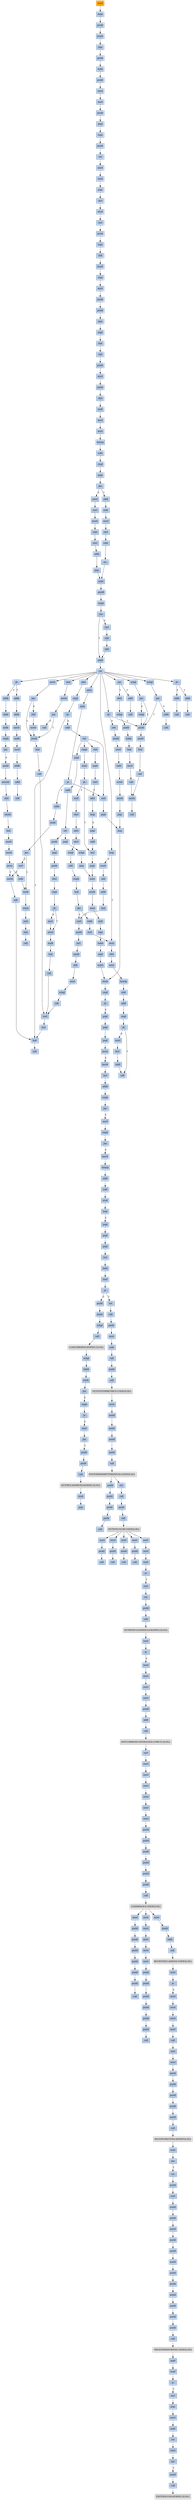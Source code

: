 strict digraph G {
	graph [bgcolor=transparent,
		name=G
	];
	node [color=lightsteelblue,
		fillcolor=lightsteelblue,
		shape=rectangle,
		style=filled
	];
	a0x00401018movl_0x4011b0UINT32_esi	[color=lightgrey,
		fillcolor=orange,
		label=movl];
	a0x0040101dlodsl_ds_esi__eax	[label=lodsl];
	a0x00401018movl_0x4011b0UINT32_esi -> a0x0040101dlodsl_ds_esi__eax	[color="#000000"];
	a0x0040101epushl_eax	[label=pushl];
	a0x0040101dlodsl_ds_esi__eax -> a0x0040101epushl_eax	[color="#000000"];
	a0x0040101fpushl_0x34esi_	[label=pushl];
	a0x0040101epushl_eax -> a0x0040101fpushl_0x34esi_	[color="#000000"];
	a0x00401022jmp_0x004010a0	[label=jmp];
	a0x0040101fpushl_0x34esi_ -> a0x00401022jmp_0x004010a0	[color="#000000"];
	a0x004010a0pushl_0x38esi_	[label=pushl];
	a0x00401022jmp_0x004010a0 -> a0x004010a0pushl_0x38esi_	[color="#000000"];
	a0x004010a3lodsl_ds_esi__eax	[label=lodsl];
	a0x004010a0pushl_0x38esi_ -> a0x004010a3lodsl_ds_esi__eax	[color="#000000"];
	a0x004010a4pushl_eax	[label=pushl];
	a0x004010a3lodsl_ds_esi__eax -> a0x004010a4pushl_eax	[color="#000000"];
	a0x004010a5movl_esi__edi	[label=movl];
	a0x004010a4pushl_eax -> a0x004010a5movl_esi__edi	[color="#000000"];
	a0x004010a7movl_0x4250f0UINT32_esi	[label=movl];
	a0x004010a5movl_esi__edi -> a0x004010a7movl_0x4250f0UINT32_esi	[color="#000000"];
	a0x004010acpushl_0x27UINT8	[label=pushl];
	a0x004010a7movl_0x4250f0UINT32_esi -> a0x004010acpushl_0x27UINT8	[color="#000000"];
	a0x004010aepopl_ecx	[label=popl];
	a0x004010acpushl_0x27UINT8 -> a0x004010aepopl_ecx	[color="#000000"];
	a0x004010afrepz_movsl_ds_esi__es_edi_	[label=repz];
	a0x004010aepopl_ecx -> a0x004010afrepz_movsl_ds_esi__es_edi_	[color="#000000"];
	a0x004010b1pushl_0x4esi_	[label=pushl];
	a0x004010afrepz_movsl_ds_esi__es_edi_ -> a0x004010b1pushl_0x4esi_	[color="#000000"];
	a0x004010b4orl_0xffffffffUINT8_eax	[label=orl];
	a0x004010b1pushl_0x4esi_ -> a0x004010b4orl_0xffffffffUINT8_eax	[color="#000000"];
	a0x004010b7movl_edi_ebx	[label=movl];
	a0x004010b4orl_0xffffffffUINT8_eax -> a0x004010b7movl_edi_ebx	[color="#000000"];
	a0x004010b9stosl_eax_es_edi_	[label=stosl];
	a0x004010b7movl_edi_ebx -> a0x004010b9stosl_eax_es_edi_	[color="#000000"];
	a0x004010bajmp_0x004010d8	[label=jmp];
	a0x004010b9stosl_eax_es_edi_ -> a0x004010bajmp_0x004010d8	[color="#000000"];
	a0x004010d8incl_eax	[label=incl];
	a0x004010bajmp_0x004010d8 -> a0x004010d8incl_eax	[color="#000000"];
	a0x004010d9stosl_eax_es_edi_	[label=stosl];
	a0x004010d8incl_eax -> a0x004010d9stosl_eax_es_edi_	[color="#000000"];
	a0x004010daincl_eax	[label=incl];
	a0x004010d9stosl_eax_es_edi_ -> a0x004010daincl_eax	[color="#000000"];
	a0x004010dbmovb_0x4UINT8_cl	[label=movb];
	a0x004010daincl_eax -> a0x004010dbmovb_0x4UINT8_cl	[color="#000000"];
	a0x004010ddrepz_stosl_eax_es_edi_	[label=repz];
	a0x004010dbmovb_0x4UINT8_cl -> a0x004010ddrepz_stosl_eax_es_edi_	[color="#000000"];
	a0x004010dfshll_0xaUINT8_eax	[label=shll];
	a0x004010ddrepz_stosl_eax_es_edi_ -> a0x004010dfshll_0xaUINT8_eax	[color="#000000"];
	a0x004010e2movb_0x1cUINT8_ch	[label=movb];
	a0x004010dfshll_0xaUINT8_eax -> a0x004010e2movb_0x1cUINT8_ch	[color="#000000"];
	a0x004010e4repz_stosl_eax_es_edi_	[label=repz];
	a0x004010e2movb_0x1cUINT8_ch -> a0x004010e4repz_stosl_eax_es_edi_	[color="#000000"];
	a0x004010e6movl_0xcesi__edi	[label=movl];
	a0x004010e4repz_stosl_eax_es_edi_ -> a0x004010e6movl_0xcesi__edi	[color="#000000"];
	a0x004010e9pushl_edi	[label=pushl];
	a0x004010e6movl_0xcesi__edi -> a0x004010e9pushl_edi	[color="#000000"];
	a0x004010eapushl_ecx	[label=pushl];
	a0x004010e9pushl_edi -> a0x004010eapushl_ecx	[color="#000000"];
	a0x004010ebjmp_0x0041d5a7	[label=jmp];
	a0x004010eapushl_ecx -> a0x004010ebjmp_0x0041d5a7	[color="#000000"];
	a0x0041d5a7popl_eax	[label=popl];
	a0x004010ebjmp_0x0041d5a7 -> a0x0041d5a7popl_eax	[color="#000000"];
	a0x0041d5a8leal_0x58ebxeax4__edx	[label=leal];
	a0x0041d5a7popl_eax -> a0x0041d5a8leal_0x58ebxeax4__edx	[color="#000000"];
	a0x0041d5accall_esi_	[label=call];
	a0x0041d5a8leal_0x58ebxeax4__edx -> a0x0041d5accall_esi_	[color="#000000"];
	a0x0041d55fpushl_eax	[label=pushl];
	a0x0041d5accall_esi_ -> a0x0041d55fpushl_eax	[color="#000000"];
	a0x0041d560movl_ebx__eax	[label=movl];
	a0x0041d55fpushl_eax -> a0x0041d560movl_ebx__eax	[color="#000000"];
	a0x0041d562pushl_edx	[label=pushl];
	a0x0041d560movl_ebx__eax -> a0x0041d562pushl_edx	[color="#000000"];
	a0x0041d563shrl_0xbUINT8_eax	[label=shrl];
	a0x0041d562pushl_edx -> a0x0041d563shrl_0xbUINT8_eax	[color="#000000"];
	a0x0041d566mull_edx__eax	[label=mull];
	a0x0041d563shrl_0xbUINT8_eax -> a0x0041d566mull_edx__eax	[color="#000000"];
	a0x0041d568movl__4ebx__edx	[label=movl];
	a0x0041d566mull_edx__eax -> a0x0041d568movl__4ebx__edx	[color="#000000"];
	a0x0041d56bmovl_edx__edx	[label=movl];
	a0x0041d568movl__4ebx__edx -> a0x0041d56bmovl_edx__edx	[color="#000000"];
	a0x0041d56dbswap_edx	[label=bswap];
	a0x0041d56bmovl_edx__edx -> a0x0041d56dbswap_edx	[color="#000000"];
	a0x0041d56fsubl_0x4ebx__edx	[label=subl];
	a0x0041d56dbswap_edx -> a0x0041d56fsubl_0x4ebx__edx	[color="#000000"];
	a0x0041d572cmpl_edx_eax	[label=cmpl];
	a0x0041d56fsubl_0x4ebx__edx -> a0x0041d572cmpl_edx_eax	[color="#000000"];
	a0x0041d574popl_edx	[label=popl];
	a0x0041d572cmpl_edx_eax -> a0x0041d574popl_edx	[color="#000000"];
	a0x0041d575jbe_0x0041d586	[label=jbe];
	a0x0041d574popl_edx -> a0x0041d575jbe_0x0041d586	[color="#000000"];
	a0x0041d577movl_eax_ebx_	[label=movl];
	a0x0041d575jbe_0x0041d586 -> a0x0041d577movl_eax_ebx_	[color="#000000",
		label=F];
	a0x0041d586addl_eax_0x4ebx_	[label=addl];
	a0x0041d575jbe_0x0041d586 -> a0x0041d586addl_eax_0x4ebx_	[color="#000000",
		label=T];
	a0x0041d579xorl_eax_eax	[label=xorl];
	a0x0041d577movl_eax_ebx_ -> a0x0041d579xorl_eax_eax	[color="#000000"];
	a0x0041d57bmovb_0x8UINT8_ah	[label=movb];
	a0x0041d579xorl_eax_eax -> a0x0041d57bmovb_0x8UINT8_ah	[color="#000000"];
	a0x0041d57dsubl_edx__eax	[label=subl];
	a0x0041d57bmovb_0x8UINT8_ah -> a0x0041d57dsubl_edx__eax	[color="#000000"];
	a0x0041d57fshrl_0x5UINT8_eax	[label=shrl];
	a0x0041d57dsubl_edx__eax -> a0x0041d57fshrl_0x5UINT8_eax	[color="#000000"];
	a0x0041d582addl_eax_edx_	[label=addl];
	a0x0041d57fshrl_0x5UINT8_eax -> a0x0041d582addl_eax_edx_	[color="#000000"];
	a0x0041d584jmp_0x0041d593	[label=jmp];
	a0x0041d582addl_eax_edx_ -> a0x0041d584jmp_0x0041d593	[color="#000000"];
	a0x0041d593popl_eax	[label=popl];
	a0x0041d584jmp_0x0041d593 -> a0x0041d593popl_eax	[color="#000000"];
	a0x0041d594pushfl_	[label=pushfl];
	a0x0041d593popl_eax -> a0x0041d594pushfl_	[color="#000000"];
	a0x0041d595cmpb_0x0UINT8_0x3ebx_	[label=cmpb];
	a0x0041d594pushfl_ -> a0x0041d595cmpb_0x0UINT8_0x3ebx_	[color="#000000"];
	a0x0041d599jne_0x0041d5a5	[label=jne];
	a0x0041d595cmpb_0x0UINT8_0x3ebx_ -> a0x0041d599jne_0x0041d5a5	[color="#000000"];
	a0x0041d5a5popfl_	[label=popfl];
	a0x0041d599jne_0x0041d5a5 -> a0x0041d5a5popfl_	[color="#000000",
		label=T];
	a0x0041d59bincl__4ebx_	[label=incl];
	a0x0041d599jne_0x0041d5a5 -> a0x0041d59bincl__4ebx_	[color="#000000",
		label=F];
	a0x0041d5a6ret	[label=ret];
	a0x0041d5a5popfl_ -> a0x0041d5a6ret	[color="#000000"];
	a0x0041d5aejb_0x0041d5ff	[label=jb];
	a0x0041d5a6ret -> a0x0041d5aejb_0x0041d5ff	[color="#000000"];
	a0x0041d535adcl_eax_eax	[label=adcl];
	a0x0041d5a6ret -> a0x0041d535adcl_eax_eax	[color="#000000"];
	a0x0041d610jae_0x0041d654	[label=jae];
	a0x0041d5a6ret -> a0x0041d610jae_0x0041d654	[color="#000000"];
	a0x0041d616jb_0x0041d62c	[label=jb];
	a0x0041d5a6ret -> a0x0041d616jb_0x0041d62c	[color="#000000"];
	a0x0041d61cjb_0x0041d642	[label=jb];
	a0x0041d5a6ret -> a0x0041d61cjb_0x0041d642	[color="#000000"];
	a0x0041d5e3adcb_al_al	[label=adcb];
	a0x0041d5a6ret -> a0x0041d5e3adcb_al_al	[color="#000000"];
	a0x0041d542leal_0x4edx__edx	[label=leal];
	a0x0041d5a6ret -> a0x0041d542leal_0x4edx__edx	[color="#000000"];
	a0x0041d631xchgl_ebp_0xcebx_	[label=xchgl];
	a0x0041d5a6ret -> a0x0041d631xchgl_ebp_0xcebx_	[color="#000000"];
	a0x0041d6beloop_0x41d6a3	[label=loop];
	a0x0041d5a6ret -> a0x0041d6beloop_0x41d6a3	[color="#000000"];
	a0x0041d63axchgl_ebp_0x10ebx_	[label=xchgl];
	a0x0041d5a6ret -> a0x0041d63axchgl_ebp_0x10ebx_	[color="#000000"];
	a0x0041d54bmovb_0x9UINT8_al	[label=movb];
	a0x0041d5a6ret -> a0x0041d54bmovb_0x9UINT8_al	[color="#000000"];
	a0x0041d5b0addb_0xfffffffdUINT8_al	[label=addb];
	a0x0041d5aejb_0x0041d5ff -> a0x0041d5b0addb_0xfffffffdUINT8_al	[color="#000000",
		label=F];
	a0x0041d5ffaddb_0xfffffff9UINT8_al	[label=addb];
	a0x0041d5aejb_0x0041d5ff -> a0x0041d5ffaddb_0xfffffff9UINT8_al	[color="#000000",
		label=T];
	a0x0041d5b2sbbb_dl_dl	[label=sbbb];
	a0x0041d5b0addb_0xfffffffdUINT8_al -> a0x0041d5b2sbbb_dl_dl	[color="#000000"];
	a0x0041d5b4andb_dl_al	[label=andb];
	a0x0041d5b2sbbb_dl_dl -> a0x0041d5b4andb_dl_al	[color="#000000"];
	a0x0041d5b6cmpb_0x7UINT8_al	[label=cmpb];
	a0x0041d5b4andb_dl_al -> a0x0041d5b6cmpb_0x7UINT8_al	[color="#000000"];
	a0x0041d5b8jae_0x0041d5b0	[label=jae];
	a0x0041d5b6cmpb_0x7UINT8_al -> a0x0041d5b8jae_0x0041d5b0	[color="#000000"];
	a0x0041d5bapushl_eax	[label=pushl];
	a0x0041d5b8jae_0x0041d5b0 -> a0x0041d5bapushl_eax	[color="#000000",
		label=F];
	a0x0041d5bbmovzbl__1edi__ebp	[label=movzbl];
	a0x0041d5bapushl_eax -> a0x0041d5bbmovzbl__1edi__ebp	[color="#000000"];
	a0x0041d5bfshrl_0x5UINT8_ebp	[label=shrl];
	a0x0041d5bbmovzbl__1edi__ebp -> a0x0041d5bfshrl_0x5UINT8_ebp	[color="#000000"];
	a0x0041d5c2imulw_0x300UINT16_bp_bp	[label=imulw];
	a0x0041d5bfshrl_0x5UINT8_ebp -> a0x0041d5c2imulw_0x300UINT16_bp_bp	[color="#000000"];
	a0x0041d5c7leal_0x1008ebxebp4__ebp	[label=leal];
	a0x0041d5c2imulw_0x300UINT16_bp_bp -> a0x0041d5c7leal_0x1008ebxebp4__ebp	[color="#000000"];
	a0x0041d5cepushl_edi	[label=pushl];
	a0x0041d5c7leal_0x1008ebxebp4__ebp -> a0x0041d5cepushl_edi	[color="#000000"];
	a0x0041d5cfmovb_0x1UINT8_al	[label=movb];
	a0x0041d5cepushl_edi -> a0x0041d5cfmovb_0x1UINT8_al	[color="#000000"];
	a0x0041d5d1jecxz_0x0041d5f2	[label=jecxz];
	a0x0041d5cfmovb_0x1UINT8_al -> a0x0041d5d1jecxz_0x0041d5f2	[color="#000000"];
	a0x0041d5f2movb_0x1UINT8_ch	[label=movb];
	a0x0041d5d1jecxz_0x0041d5f2 -> a0x0041d5f2movb_0x1UINT8_ch	[color="#000000",
		label=T];
	a0x0041d5d3subl_0x8ebx__edi	[label=subl];
	a0x0041d5d1jecxz_0x0041d5f2 -> a0x0041d5d3subl_0x8ebx__edi	[color="#000000",
		label=F];
	a0x0041d5f4call_0x50esi_	[label=call];
	a0x0041d5f2movb_0x1UINT8_ch -> a0x0041d5f4call_0x50esi_	[color="#000000"];
	a0x0041d52fleal_ebpeax4__edx	[label=leal];
	a0x0041d5f4call_0x50esi_ -> a0x0041d52fleal_ebpeax4__edx	[color="#000000"];
	a0x0041d533call_esi_	[label=call];
	a0x0041d52fleal_ebpeax4__edx -> a0x0041d533call_esi_	[color="#000000"];
	a0x0041d589subl_eax_ebx_	[label=subl];
	a0x0041d586addl_eax_0x4ebx_ -> a0x0041d589subl_eax_ebx_	[color="#000000"];
	a0x0041d58bmovl_edx__eax	[label=movl];
	a0x0041d589subl_eax_ebx_ -> a0x0041d58bmovl_edx__eax	[color="#000000"];
	a0x0041d58dshrl_0x5UINT8_eax	[label=shrl];
	a0x0041d58bmovl_edx__eax -> a0x0041d58dshrl_0x5UINT8_eax	[color="#000000"];
	a0x0041d590subl_eax_edx_	[label=subl];
	a0x0041d58dshrl_0x5UINT8_eax -> a0x0041d590subl_eax_edx_	[color="#000000"];
	a0x0041d592stc_	[label=stc];
	a0x0041d590subl_eax_edx_ -> a0x0041d592stc_	[color="#000000"];
	a0x0041d592stc_ -> a0x0041d593popl_eax	[color="#000000"];
	a0x0041d537cmpl_ecx_eax	[label=cmpl];
	a0x0041d535adcl_eax_eax -> a0x0041d537cmpl_ecx_eax	[color="#000000"];
	a0x0041d539jb_0x0041d52f	[label=jb];
	a0x0041d537cmpl_ecx_eax -> a0x0041d539jb_0x0041d52f	[color="#000000"];
	a0x0041d539jb_0x0041d52f -> a0x0041d52fleal_ebpeax4__edx	[color="#000000",
		label=T];
	a0x0041d53bsubl_ecx_eax	[label=subl];
	a0x0041d539jb_0x0041d52f -> a0x0041d53bsubl_ecx_eax	[color="#000000",
		label=F];
	a0x0041d59eshll_0x8UINT8_0x4ebx_	[label=shll];
	a0x0041d59bincl__4ebx_ -> a0x0041d59eshll_0x8UINT8_0x4ebx_	[color="#000000"];
	a0x0041d5a2shll_0x8UINT8_ebx_	[label=shll];
	a0x0041d59eshll_0x8UINT8_0x4ebx_ -> a0x0041d5a2shll_0x8UINT8_ebx_	[color="#000000"];
	a0x0041d5a2shll_0x8UINT8_ebx_ -> a0x0041d5a5popfl_	[color="#000000"];
	a0x0041d53dret	[label=ret];
	a0x0041d53bsubl_ecx_eax -> a0x0041d53dret	[color="#000000"];
	a0x0041d5f7xorl_ecx_ecx	[label=xorl];
	a0x0041d53dret -> a0x0041d5f7xorl_ecx_ecx	[color="#000000"];
	a0x0041d55bpopl_ebp	[label=popl];
	a0x0041d53dret -> a0x0041d55bpopl_ebp	[color="#000000"];
	a0x0041d681cmpb_0x4UINT8_al	[label=cmpb];
	a0x0041d53dret -> a0x0041d681cmpb_0x4UINT8_al	[color="#000000"];
	a0x0041d6d6cltd_	[label=cltd];
	a0x0041d53dret -> a0x0041d6d6cltd_	[color="#000000"];
	a0x0041d5f9popl_edi	[label=popl];
	a0x0041d5f7xorl_ecx_ecx -> a0x0041d5f9popl_edi	[color="#000000"];
	a0x0041d5fajmp_0x0041d6f1	[label=jmp];
	a0x0041d5f9popl_edi -> a0x0041d5fajmp_0x0041d6f1	[color="#000000"];
	a0x0041d6f1stosb_al_es_edi_	[label=stosb];
	a0x0041d5fajmp_0x0041d6f1 -> a0x0041d6f1stosb_al_es_edi_	[color="#000000"];
	a0x0041d6f2cmpl_0x34esi__edi	[label=cmpl];
	a0x0041d6f1stosb_al_es_edi_ -> a0x0041d6f2cmpl_0x34esi__edi	[color="#000000"];
	a0x0041d6f5jb_0x41d5a7	[label=jb];
	a0x0041d6f2cmpl_0x34esi__edi -> a0x0041d6f5jb_0x41d5a7	[color="#000000"];
	a0x0041d6fbpopl_eax	[label=popl];
	a0x0041d6f5jb_0x41d5a7 -> a0x0041d6fbpopl_eax	[color="#000000",
		label=F];
	a0x0041d601sbbb_al_al	[label=sbbb];
	a0x0041d5ffaddb_0xfffffff9UINT8_al -> a0x0041d601sbbb_al_al	[color="#000000"];
	a0x0041d603movb_0x30UINT8_cl	[label=movb];
	a0x0041d601sbbb_al_al -> a0x0041d603movb_0x30UINT8_cl	[color="#000000"];
	a0x0041d605andb_0x3UINT8_al	[label=andb];
	a0x0041d603movb_0x30UINT8_cl -> a0x0041d605andb_0x3UINT8_al	[color="#000000"];
	a0x0041d607movl_0x8ebx__ebp	[label=movl];
	a0x0041d605andb_0x3UINT8_al -> a0x0041d607movl_0x8ebx__ebp	[color="#000000"];
	a0x0041d60aaddb_0x8UINT8_al	[label=addb];
	a0x0041d607movl_0x8ebx__ebp -> a0x0041d60aaddb_0x8UINT8_al	[color="#000000"];
	a0x0041d60caddl_ecx_edx	[label=addl];
	a0x0041d60aaddb_0x8UINT8_al -> a0x0041d60caddl_ecx_edx	[color="#000000"];
	a0x0041d60ecall_esi_	[label=call];
	a0x0041d60caddl_ecx_edx -> a0x0041d60ecall_esi_	[color="#000000"];
	a0x0041d612addl_ecx_edx	[label=addl];
	a0x0041d610jae_0x0041d654 -> a0x0041d612addl_ecx_edx	[color="#000000",
		label=F];
	a0x0041d654decl_eax	[label=decl];
	a0x0041d610jae_0x0041d654 -> a0x0041d654decl_eax	[color="#000000",
		label=T];
	a0x0041d614call_esi_	[label=call];
	a0x0041d612addl_ecx_edx -> a0x0041d614call_esi_	[color="#000000"];
	a0x0041d618addl_ecx_edx	[label=addl];
	a0x0041d616jb_0x0041d62c -> a0x0041d618addl_ecx_edx	[color="#000000",
		label=F];
	a0x0041d62caddl_0x60UINT8_edx	[label=addl];
	a0x0041d616jb_0x0041d62c -> a0x0041d62caddl_0x60UINT8_edx	[color="#000000",
		label=T];
	a0x0041d61acall_esi_	[label=call];
	a0x0041d618addl_ecx_edx -> a0x0041d61acall_esi_	[color="#000000"];
	a0x0041d61eorb_0x1UINT8_al	[label=orb];
	a0x0041d61cjb_0x0041d642 -> a0x0041d61eorb_0x1UINT8_al	[color="#000000",
		label=F];
	a0x0041d642pushl_eax	[label=pushl];
	a0x0041d61cjb_0x0041d642 -> a0x0041d642pushl_eax	[color="#000000",
		label=T];
	a0x0041d620pushl_eax	[label=pushl];
	a0x0041d61eorb_0x1UINT8_al -> a0x0041d620pushl_eax	[color="#000000"];
	a0x0041d621movl_edi_eax	[label=movl];
	a0x0041d620pushl_eax -> a0x0041d621movl_edi_eax	[color="#000000"];
	a0x0041d623subl_0x8ebx__eax	[label=subl];
	a0x0041d621movl_edi_eax -> a0x0041d623subl_0x8ebx__eax	[color="#000000"];
	a0x0041d626movb_0xffffff80UINT8_cl	[label=movb];
	a0x0041d623subl_0x8ebx__eax -> a0x0041d626movb_0xffffff80UINT8_cl	[color="#000000"];
	a0x0041d628movb_eax__al	[label=movb];
	a0x0041d626movb_0xffffff80UINT8_cl -> a0x0041d628movb_eax__al	[color="#000000"];
	a0x0041d62ajmp_0x0041d5fa	[label=jmp];
	a0x0041d628movb_eax__al -> a0x0041d62ajmp_0x0041d5fa	[color="#000000"];
	a0x0041d62ajmp_0x0041d5fa -> a0x0041d5fajmp_0x0041d6f1	[color="#000000"];
	a0x0041d5d6testb_cl_edi_	[label=testb];
	a0x0041d5d3subl_0x8ebx__edi -> a0x0041d5d6testb_cl_edi_	[color="#000000"];
	a0x0041d5d8setne_ah	[label=setne];
	a0x0041d5d6testb_cl_edi_ -> a0x0041d5d8setne_ah	[color="#000000"];
	a0x0041d5dbincb_ah	[label=incb];
	a0x0041d5d8setne_ah -> a0x0041d5dbincb_ah	[color="#000000"];
	a0x0041d5ddleal_ebpeax4__edx	[label=leal];
	a0x0041d5dbincb_ah -> a0x0041d5ddleal_ebpeax4__edx	[color="#000000"];
	a0x0041d5e1call_esi_	[label=call];
	a0x0041d5ddleal_ebpeax4__edx -> a0x0041d5e1call_esi_	[color="#000000"];
	a0x0041d5e5shrb_cl	[label=shrb];
	a0x0041d5e3adcb_al_al -> a0x0041d5e5shrb_cl	[color="#000000"];
	a0x0041d5e7je_0x0041d5f7	[label=je];
	a0x0041d5e5shrb_cl -> a0x0041d5e7je_0x0041d5f7	[color="#000000"];
	a0x0041d5e7je_0x0041d5f7 -> a0x0041d5f7xorl_ecx_ecx	[color="#000000",
		label=T];
	a0x0041d5e9subb_al_ah	[label=subb];
	a0x0041d5e7je_0x0041d5f7 -> a0x0041d5e9subb_al_ah	[color="#000000",
		label=F];
	a0x0041d5ebandb_0x1UINT8_ah	[label=andb];
	a0x0041d5e9subb_al_ah -> a0x0041d5ebandb_0x1UINT8_ah	[color="#000000"];
	a0x0041d5eejne_0x0041d5d6	[label=jne];
	a0x0041d5ebandb_0x1UINT8_ah -> a0x0041d5eejne_0x0041d5d6	[color="#000000"];
	a0x0041d5eejne_0x0041d5d6 -> a0x0041d5d6testb_cl_edi_	[color="#000000",
		label=T];
	a0x0041d5f0xorl_ecx_ecx	[label=xorl];
	a0x0041d5eejne_0x0041d5d6 -> a0x0041d5f0xorl_ecx_ecx	[color="#000000",
		label=F];
	a0x0041d5f0xorl_ecx_ecx -> a0x0041d5f2movb_0x1UINT8_ch	[color="#000000"];
	a0x0041d655xchgl_ebp_0xcebx_	[label=xchgl];
	a0x0041d654decl_eax -> a0x0041d655xchgl_ebp_0xcebx_	[color="#000000"];
	a0x0041d658pushl_eax	[label=pushl];
	a0x0041d655xchgl_ebp_0xcebx_ -> a0x0041d658pushl_eax	[color="#000000"];
	a0x0041d659xchgl_ebp_0x10ebx_	[label=xchgl];
	a0x0041d658pushl_eax -> a0x0041d659xchgl_ebp_0x10ebx_	[color="#000000"];
	a0x0041d65cleal_0xbc0ebx__edx	[label=leal];
	a0x0041d659xchgl_ebp_0x10ebx_ -> a0x0041d65cleal_0xbc0ebx__edx	[color="#000000"];
	a0x0041d662movl_ebp_0x14ebx_	[label=movl];
	a0x0041d65cleal_0xbc0ebx__edx -> a0x0041d662movl_ebp_0x14ebx_	[color="#000000"];
	a0x0041d665call_0x54esi_	[label=call];
	a0x0041d662movl_ebp_0x14ebx_ -> a0x0041d665call_0x54esi_	[color="#000000"];
	a0x0041d53emovb_0x8UINT8_cl	[label=movb];
	a0x0041d665call_0x54esi_ -> a0x0041d53emovb_0x8UINT8_cl	[color="#000000"];
	a0x0041d540call_esi_	[label=call];
	a0x0041d53emovb_0x8UINT8_cl -> a0x0041d540call_esi_	[color="#000000"];
	a0x0041d545movb_0x1UINT8_al	[label=movb];
	a0x0041d542leal_0x4edx__edx -> a0x0041d545movb_0x1UINT8_al	[color="#000000"];
	a0x0041d547jae_0x0041d554	[label=jae];
	a0x0041d545movb_0x1UINT8_al -> a0x0041d547jae_0x0041d554	[color="#000000"];
	a0x0041d554pushl_eax	[label=pushl];
	a0x0041d547jae_0x0041d554 -> a0x0041d554pushl_eax	[color="#000000",
		label=T];
	a0x0041d549call_esi_	[label=call];
	a0x0041d547jae_0x0041d554 -> a0x0041d549call_esi_	[color="#000000",
		label=F];
	a0x0041d555leal_edxeax4__ebp	[label=leal];
	a0x0041d554pushl_eax -> a0x0041d555leal_edxeax4__ebp	[color="#000000"];
	a0x0041d558call_0x4cesi_	[label=call];
	a0x0041d555leal_edxeax4__ebp -> a0x0041d558call_0x4cesi_	[color="#000000"];
	a0x0041d52cxorl_eax_eax	[label=xorl];
	a0x0041d558call_0x4cesi_ -> a0x0041d52cxorl_eax_eax	[color="#000000"];
	a0x0041d52eincl_eax	[label=incl];
	a0x0041d52cxorl_eax_eax -> a0x0041d52eincl_eax	[color="#000000"];
	a0x0041d52eincl_eax -> a0x0041d52fleal_ebpeax4__edx	[color="#000000"];
	a0x0041d55caddl_ebp_eax	[label=addl];
	a0x0041d55bpopl_ebp -> a0x0041d55caddl_ebp_eax	[color="#000000"];
	a0x0041d55eret	[label=ret];
	a0x0041d55caddl_ebp_eax -> a0x0041d55eret	[color="#000000"];
	a0x0041d668pushl_0x3UINT8	[label=pushl];
	a0x0041d55eret -> a0x0041d668pushl_0x3UINT8	[color="#000000"];
	a0x0041d64dpopl_ebp	[label=popl];
	a0x0041d55eret -> a0x0041d64dpopl_ebp	[color="#000000"];
	a0x0041d66apopl_ecx	[label=popl];
	a0x0041d668pushl_0x3UINT8 -> a0x0041d66apopl_ecx	[color="#000000"];
	a0x0041d66bpushl_eax	[label=pushl];
	a0x0041d66apopl_ecx -> a0x0041d66bpushl_eax	[color="#000000"];
	a0x0041d66cdecl_eax	[label=decl];
	a0x0041d66bpushl_eax -> a0x0041d66cdecl_eax	[color="#000000"];
	a0x0041d66dcmpl_ecx_eax	[label=cmpl];
	a0x0041d66cdecl_eax -> a0x0041d66dcmpl_ecx_eax	[color="#000000"];
	a0x0041d66fjb_0x0041d673	[label=jb];
	a0x0041d66dcmpl_ecx_eax -> a0x0041d66fjb_0x0041d673	[color="#000000"];
	a0x0041d673movb_0x40UINT8_cl	[label=movb];
	a0x0041d66fjb_0x0041d673 -> a0x0041d673movb_0x40UINT8_cl	[color="#000000",
		label=T];
	a0x0041d671movl_ecx_eax	[label=movl];
	a0x0041d66fjb_0x0041d673 -> a0x0041d671movl_ecx_eax	[color="#000000",
		label=F];
	a0x0041d675mulb_cl_al	[label=mulb];
	a0x0041d673movb_0x40UINT8_cl -> a0x0041d675mulb_cl_al	[color="#000000"];
	a0x0041d677leal_0x378ebxeax4__ebp	[label=leal];
	a0x0041d675mulb_cl_al -> a0x0041d677leal_0x378ebxeax4__ebp	[color="#000000"];
	a0x0041d67ecall_0x4cesi_	[label=call];
	a0x0041d677leal_0x378ebxeax4__ebp -> a0x0041d67ecall_0x4cesi_	[color="#000000"];
	a0x0041d67ecall_0x4cesi_ -> a0x0041d52cxorl_eax_eax	[color="#000000"];
	a0x0041d683movl_eax_ebp	[label=movl];
	a0x0041d681cmpb_0x4UINT8_al -> a0x0041d683movl_eax_ebp	[color="#000000"];
	a0x0041d685jb_0x0041d6e1	[label=jb];
	a0x0041d683movl_eax_ebp -> a0x0041d685jb_0x0041d6e1	[color="#000000"];
	a0x0041d687xorl_ebp_ebp	[label=xorl];
	a0x0041d685jb_0x0041d6e1 -> a0x0041d687xorl_ebp_ebp	[color="#000000",
		label=F];
	a0x0041d6e1incl_ebp	[label=incl];
	a0x0041d685jb_0x0041d6e1 -> a0x0041d6e1incl_ebp	[color="#000000",
		label=T];
	a0x0041d689shrl_eax	[label=shrl];
	a0x0041d687xorl_ebp_ebp -> a0x0041d689shrl_eax	[color="#000000"];
	a0x0041d68badcl_0x2UINT8_ebp	[label=adcl];
	a0x0041d689shrl_eax -> a0x0041d68badcl_0x2UINT8_ebp	[color="#000000"];
	a0x0041d68edecl_eax	[label=decl];
	a0x0041d68badcl_0x2UINT8_ebp -> a0x0041d68edecl_eax	[color="#000000"];
	a0x0041d68fxchgl_eax_ecx	[label=xchgl];
	a0x0041d68edecl_eax -> a0x0041d68fxchgl_eax_ecx	[color="#000000"];
	a0x0041d690shll_cl_ebp	[label=shll];
	a0x0041d68fxchgl_eax_ecx -> a0x0041d690shll_cl_ebp	[color="#000000"];
	a0x0041d692cmpb_0x5UINT8_cl	[label=cmpb];
	a0x0041d690shll_cl_ebp -> a0x0041d692cmpb_0x5UINT8_cl	[color="#000000"];
	a0x0041d695leal_0x178ebxebp4__edx	[label=leal];
	a0x0041d692cmpb_0x5UINT8_cl -> a0x0041d695leal_0x178ebxebp4__edx	[color="#000000"];
	a0x0041d69cjbe_0x0041d6c9	[label=jbe];
	a0x0041d695leal_0x178ebxebp4__edx -> a0x0041d69cjbe_0x0041d6c9	[color="#000000"];
	a0x0041d6c9xorl_eax_eax	[label=xorl];
	a0x0041d69cjbe_0x0041d6c9 -> a0x0041d6c9xorl_eax_eax	[color="#000000",
		label=T];
	a0x0041d69esubb_0x4UINT8_cl	[label=subb];
	a0x0041d69cjbe_0x0041d6c9 -> a0x0041d69esubb_0x4UINT8_cl	[color="#000000",
		label=F];
	a0x0041d6cbpushl_ebp	[label=pushl];
	a0x0041d6c9xorl_eax_eax -> a0x0041d6cbpushl_ebp	[color="#000000"];
	a0x0041d6ccincl_eax	[label=incl];
	a0x0041d6cbpushl_ebp -> a0x0041d6ccincl_eax	[color="#000000"];
	a0x0041d6cdpushl_ecx	[label=pushl];
	a0x0041d6ccincl_eax -> a0x0041d6cdpushl_ecx	[color="#000000"];
	a0x0041d6ceshll_cl_eax	[label=shll];
	a0x0041d6cdpushl_ecx -> a0x0041d6ceshll_cl_eax	[color="#000000"];
	a0x0041d6d0movl_edx_ebp	[label=movl];
	a0x0041d6ceshll_cl_eax -> a0x0041d6d0movl_edx_ebp	[color="#000000"];
	a0x0041d6d2xchgl_eax_ecx	[label=xchgl];
	a0x0041d6d0movl_edx_ebp -> a0x0041d6d2xchgl_eax_ecx	[color="#000000"];
	a0x0041d6d3call_0x4cesi_	[label=call];
	a0x0041d6d2xchgl_eax_ecx -> a0x0041d6d3call_0x4cesi_	[color="#000000"];
	a0x0041d6d3call_0x4cesi_ -> a0x0041d52cxorl_eax_eax	[color="#000000"];
	a0x0041d6d7popl_ecx	[label=popl];
	a0x0041d6d6cltd_ -> a0x0041d6d7popl_ecx	[color="#000000"];
	a0x0041d6d8shrl_eax	[label=shrl];
	a0x0041d6d7popl_ecx -> a0x0041d6d8shrl_eax	[color="#000000"];
	a0x0041d6daadcl_edx_edx	[label=adcl];
	a0x0041d6d8shrl_eax -> a0x0041d6daadcl_edx_edx	[color="#000000"];
	a0x0041d6dcloop_0x41d6d8	[label=loop];
	a0x0041d6daadcl_edx_edx -> a0x0041d6dcloop_0x41d6d8	[color="#000000"];
	a0x0041d6depopl_ebp	[label=popl];
	a0x0041d6dcloop_0x41d6d8 -> a0x0041d6depopl_ebp	[color="#000000",
		label=F];
	a0x0041d6dfaddl_edx_ebp	[label=addl];
	a0x0041d6depopl_ebp -> a0x0041d6dfaddl_edx_ebp	[color="#000000"];
	a0x0041d6dfaddl_edx_ebp -> a0x0041d6e1incl_ebp	[color="#000000"];
	a0x0041d6e2popl_ecx	[label=popl];
	a0x0041d6e1incl_ebp -> a0x0041d6e2popl_ecx	[color="#000000"];
	a0x0041d6e3movl_ebp_0x8ebx_	[label=movl];
	a0x0041d6e2popl_ecx -> a0x0041d6e3movl_ebp_0x8ebx_	[color="#000000"];
	a0x0041d6e6pushl_esi	[label=pushl];
	a0x0041d6e3movl_ebp_0x8ebx_ -> a0x0041d6e6pushl_esi	[color="#000000"];
	a0x0041d6e7movl_edi_esi	[label=movl];
	a0x0041d6e6pushl_esi -> a0x0041d6e7movl_edi_esi	[color="#000000"];
	a0x0041d6e9subl_ebp_esi	[label=subl];
	a0x0041d6e7movl_edi_esi -> a0x0041d6e9subl_ebp_esi	[color="#000000"];
	a0x0041d6ebrepz_movsb_ds_esi__es_edi_	[label=repz];
	a0x0041d6e9subl_ebp_esi -> a0x0041d6ebrepz_movsb_ds_esi__es_edi_	[color="#000000"];
	a0x0041d6edlodsb_ds_esi__al	[label=lodsb];
	a0x0041d6ebrepz_movsb_ds_esi__es_edi_ -> a0x0041d6edlodsb_ds_esi__al	[color="#000000"];
	a0x0041d6eepopl_esi	[label=popl];
	a0x0041d6edlodsb_ds_esi__al -> a0x0041d6eepopl_esi	[color="#000000"];
	a0x0041d6efmovb_0xffffff80UINT8_cl	[label=movb];
	a0x0041d6eepopl_esi -> a0x0041d6efmovb_0xffffff80UINT8_cl	[color="#000000"];
	a0x0041d6efmovb_0xffffff80UINT8_cl -> a0x0041d6f1stosb_al_es_edi_	[color="#000000"];
	a0x0041d643pushl_ebp	[label=pushl];
	a0x0041d642pushl_eax -> a0x0041d643pushl_ebp	[color="#000000"];
	a0x0041d644leal_0x778ebx__edx	[label=leal];
	a0x0041d643pushl_ebp -> a0x0041d644leal_0x778ebx__edx	[color="#000000"];
	a0x0041d64acall_0x54esi_	[label=call];
	a0x0041d644leal_0x778ebx__edx -> a0x0041d64acall_0x54esi_	[color="#000000"];
	a0x0041d64acall_0x54esi_ -> a0x0041d53emovb_0x8UINT8_cl	[color="#000000"];
	a0x0041d64exchgl_eax_ecx	[label=xchgl];
	a0x0041d64dpopl_ebp -> a0x0041d64exchgl_eax_ecx	[color="#000000"];
	a0x0041d64fjmp_0x0041d6e3	[label=jmp];
	a0x0041d64exchgl_eax_ecx -> a0x0041d64fjmp_0x0041d6e3	[color="#000000"];
	a0x0041d64fjmp_0x0041d6e3 -> a0x0041d6e3movl_ebp_0x8ebx_	[color="#000000"];
	a0x0041d62fcall_esi_	[label=call];
	a0x0041d62caddl_0x60UINT8_edx -> a0x0041d62fcall_esi_	[color="#000000"];
	a0x0041d634jae_0x0041d642	[label=jae];
	a0x0041d631xchgl_ebp_0xcebx_ -> a0x0041d634jae_0x0041d642	[color="#000000"];
	a0x0041d634jae_0x0041d642 -> a0x0041d642pushl_eax	[color="#000000",
		label=T];
	a0x0041d636addl_ecx_edx	[label=addl];
	a0x0041d634jae_0x0041d642 -> a0x0041d636addl_ecx_edx	[color="#000000",
		label=F];
	a0x0041d671movl_ecx_eax -> a0x0041d673movb_0x40UINT8_cl	[color="#000000"];
	a0x0041d6a1xorl_eax_eax	[label=xorl];
	a0x0041d69esubb_0x4UINT8_cl -> a0x0041d6a1xorl_eax_eax	[color="#000000"];
	a0x0041d6a3movl__4ebx__edx	[label=movl];
	a0x0041d6a1xorl_eax_eax -> a0x0041d6a3movl__4ebx__edx	[color="#000000"];
	a0x0041d6a6shrl_ebx_	[label=shrl];
	a0x0041d6a3movl__4ebx__edx -> a0x0041d6a6shrl_ebx_	[color="#000000"];
	a0x0041d6a8movl_edx__edx	[label=movl];
	a0x0041d6a6shrl_ebx_ -> a0x0041d6a8movl_edx__edx	[color="#000000"];
	a0x0041d6aabswap_edx	[label=bswap];
	a0x0041d6a8movl_edx__edx -> a0x0041d6aabswap_edx	[color="#000000"];
	a0x0041d6acsubl_0x4ebx__edx	[label=subl];
	a0x0041d6aabswap_edx -> a0x0041d6acsubl_0x4ebx__edx	[color="#000000"];
	a0x0041d6afaddl_eax_eax	[label=addl];
	a0x0041d6acsubl_0x4ebx__edx -> a0x0041d6afaddl_eax_eax	[color="#000000"];
	a0x0041d6b1cmpl_ebx__edx	[label=cmpl];
	a0x0041d6afaddl_eax_eax -> a0x0041d6b1cmpl_ebx__edx	[color="#000000"];
	a0x0041d6b3jb_0x0041d6bb	[label=jb];
	a0x0041d6b1cmpl_ebx__edx -> a0x0041d6b3jb_0x0041d6bb	[color="#000000"];
	a0x0041d6bbcall_0x10esi_	[label=call];
	a0x0041d6b3jb_0x0041d6bb -> a0x0041d6bbcall_0x10esi_	[color="#000000",
		label=T];
	a0x0041d6b5movl_ebx__edx	[label=movl];
	a0x0041d6b3jb_0x0041d6bb -> a0x0041d6b5movl_ebx__edx	[color="#000000",
		label=F];
	a0x0041d6beloop_0x41d6a3 -> a0x0041d6a3movl__4ebx__edx	[color="#000000",
		label=T];
	a0x0041d6c0movb_0x4UINT8_cl	[label=movb];
	a0x0041d6beloop_0x41d6a3 -> a0x0041d6c0movb_0x4UINT8_cl	[color="#000000",
		label=F];
	a0x0041d6c2shll_cl_eax	[label=shll];
	a0x0041d6c0movb_0x4UINT8_cl -> a0x0041d6c2shll_cl_eax	[color="#000000"];
	a0x0041d6c4addl_eax_ebp	[label=addl];
	a0x0041d6c2shll_cl_eax -> a0x0041d6c4addl_eax_ebp	[color="#000000"];
	a0x0041d6c6leal_0x18ebx__edx	[label=leal];
	a0x0041d6c4addl_eax_ebp -> a0x0041d6c6leal_0x18ebx__edx	[color="#000000"];
	a0x0041d6c6leal_0x18ebx__edx -> a0x0041d6c9xorl_eax_eax	[color="#000000"];
	a0x0041d6b7incl_eax	[label=incl];
	a0x0041d6b5movl_ebx__edx -> a0x0041d6b7incl_eax	[color="#000000"];
	a0x0041d6b8addl_edx_0x4ebx_	[label=addl];
	a0x0041d6b7incl_eax -> a0x0041d6b8addl_edx_0x4ebx_	[color="#000000"];
	a0x0041d6b8addl_edx_0x4ebx_ -> a0x0041d6bbcall_0x10esi_	[color="#000000"];
	a0x0041d638call_esi_	[label=call];
	a0x0041d636addl_ecx_edx -> a0x0041d638call_esi_	[color="#000000"];
	a0x0041d63djae_0x0041d642	[label=jae];
	a0x0041d63axchgl_ebp_0x10ebx_ -> a0x0041d63djae_0x0041d642	[color="#000000"];
	a0x0041d63djae_0x0041d642 -> a0x0041d642pushl_eax	[color="#000000",
		label=T];
	a0x0041d63fxchgl_ebp_0x14ebx_	[label=xchgl];
	a0x0041d63djae_0x0041d642 -> a0x0041d63fxchgl_ebp_0x14ebx_	[color="#000000",
		label=F];
	a0x0041d63fxchgl_ebp_0x14ebx_ -> a0x0041d642pushl_eax	[color="#000000"];
	a0x0041d54djae_0x0041d554	[label=jae];
	a0x0041d54bmovb_0x9UINT8_al -> a0x0041d54djae_0x0041d554	[color="#000000"];
	a0x0041d54djae_0x0041d554 -> a0x0041d554pushl_eax	[color="#000000",
		label=T];
	a0x0041d54fshll_0x5UINT8_ecx	[label=shll];
	a0x0041d54djae_0x0041d554 -> a0x0041d54fshll_0x5UINT8_ecx	[color="#000000",
		label=F];
	a0x0041d552movb_0x11UINT8_al	[label=movb];
	a0x0041d54fshll_0x5UINT8_ecx -> a0x0041d552movb_0x11UINT8_al	[color="#000000"];
	a0x0041d552movb_0x11UINT8_al -> a0x0041d554pushl_eax	[color="#000000"];
	a0x0041d6fcpopl_edi	[label=popl];
	a0x0041d6fbpopl_eax -> a0x0041d6fcpopl_edi	[color="#000000"];
	a0x0041d6fdpopl_ecx	[label=popl];
	a0x0041d6fcpopl_edi -> a0x0041d6fdpopl_ecx	[color="#000000"];
	a0x0041d6fejecxz_0x41d71b	[label=jecxz];
	a0x0041d6fdpopl_ecx -> a0x0041d6fejecxz_0x41d71b	[color="#000000"];
	a0x0041d700movb_edi__al	[label=movb];
	a0x0041d6fejecxz_0x41d71b -> a0x0041d700movb_edi__al	[color="#000000",
		label=F];
	a0x0041d702incl_edi	[label=incl];
	a0x0041d700movb_edi__al -> a0x0041d702incl_edi	[color="#000000"];
	a0x0041d703addb_0x18UINT8_al	[label=addb];
	a0x0041d702incl_edi -> a0x0041d703addb_0x18UINT8_al	[color="#000000"];
	a0x0041d705cmpb_0x2UINT8_al	[label=cmpb];
	a0x0041d703addb_0x18UINT8_al -> a0x0041d705cmpb_0x2UINT8_al	[color="#000000"];
	a0x0041d707jae_0x41d700	[label=jae];
	a0x0041d705cmpb_0x2UINT8_al -> a0x0041d707jae_0x41d700	[color="#000000"];
	a0x0041d709movl_edi__eax	[label=movl];
	a0x0041d707jae_0x41d700 -> a0x0041d709movl_edi__eax	[color="#000000",
		label=F];
	a0x0041d70bcmpb_0x7UINT8_al	[label=cmpb];
	a0x0041d709movl_edi__eax -> a0x0041d70bcmpb_0x7UINT8_al	[color="#000000"];
	a0x0041d70djne_0x41d702	[label=jne];
	a0x0041d70bcmpb_0x7UINT8_al -> a0x0041d70djne_0x41d702	[color="#000000"];
	a0x0041d70fmovb_0x0UINT8_al	[label=movb];
	a0x0041d70djne_0x41d702 -> a0x0041d70fmovb_0x0UINT8_al	[color="#000000",
		label=F];
	a0x0041d711bswap_eax	[label=bswap];
	a0x0041d70fmovb_0x0UINT8_al -> a0x0041d711bswap_eax	[color="#000000"];
	a0x0041d713addl_0x38esi__eax	[label=addl];
	a0x0041d711bswap_eax -> a0x0041d713addl_0x38esi__eax	[color="#000000"];
	a0x0041d716subl_edi_eax	[label=subl];
	a0x0041d713addl_0x38esi__eax -> a0x0041d716subl_edi_eax	[color="#000000"];
	a0x0041d718stosl_eax_es_edi_	[label=stosl];
	a0x0041d716subl_edi_eax -> a0x0041d718stosl_eax_es_edi_	[color="#000000"];
	a0x0041d719loop_0x41d700	[label=loop];
	a0x0041d718stosl_eax_es_edi_ -> a0x0041d719loop_0x41d700	[color="#000000"];
	a0x0041d71bpopl_esi	[label=popl];
	a0x0041d719loop_0x41d700 -> a0x0041d71bpopl_esi	[color="#000000",
		label=F];
	a0x0041d71cpopl_ebp	[label=popl];
	a0x0041d71bpopl_esi -> a0x0041d71cpopl_ebp	[color="#000000"];
	a0x0041d71dpopl_ecx	[label=popl];
	a0x0041d71cpopl_ebp -> a0x0041d71dpopl_ecx	[color="#000000"];
	a0x0041d71eincl_esi	[label=incl];
	a0x0041d71dpopl_ecx -> a0x0041d71eincl_esi	[color="#000000"];
	a0x0041d71flodsl_ds_esi__eax	[label=lodsl];
	a0x0041d71eincl_esi -> a0x0041d71flodsl_ds_esi__eax	[color="#000000"];
	a0x0041d720testl_eax_eax	[label=testl];
	a0x0041d71flodsl_ds_esi__eax -> a0x0041d720testl_eax_eax	[color="#000000"];
	a0x0041d722je_0x41d743	[label=je];
	a0x0041d720testl_eax_eax -> a0x0041d722je_0x41d743	[color="#000000"];
	a0x0041d724pushl_ecx	[label=pushl];
	a0x0041d722je_0x41d743 -> a0x0041d724pushl_ecx	[color="#000000",
		label=F];
	a0x0041d743ret	[label=ret];
	a0x0041d722je_0x41d743 -> a0x0041d743ret	[color="#000000",
		label=T];
	a0x0041d725pushl_esi	[label=pushl];
	a0x0041d724pushl_ecx -> a0x0041d725pushl_esi	[color="#000000"];
	a0x0041d726xchgl_eax_edi	[label=xchgl];
	a0x0041d725pushl_esi -> a0x0041d726xchgl_eax_edi	[color="#000000"];
	a0x0041d727call_ecx	[label=call];
	a0x0041d726xchgl_eax_edi -> a0x0041d727call_ecx	[color="#000000"];
	LOADLIBRARYA_KERNEL32_DLL	[color=lightgrey,
		fillcolor=lightgrey,
		label="LOADLIBRARYA-KERNEL32-DLL"];
	a0x0041d727call_ecx -> LOADLIBRARYA_KERNEL32_DLL	[color="#000000"];
	a0x0041d729xchgl_eax_ebx	[label=xchgl];
	LOADLIBRARYA_KERNEL32_DLL -> a0x0041d729xchgl_eax_ebx	[color="#000000"];
	a0x0041d72alodsb_ds_esi__al	[label=lodsb];
	a0x0041d729xchgl_eax_ebx -> a0x0041d72alodsb_ds_esi__al	[color="#000000"];
	a0x0041d72btestb_al_al	[label=testb];
	a0x0041d72alodsb_ds_esi__al -> a0x0041d72btestb_al_al	[color="#000000"];
	a0x0041d72djne_0x41d72a	[label=jne];
	a0x0041d72btestb_al_al -> a0x0041d72djne_0x41d72a	[color="#000000"];
	a0x0041d72fcmpb_al_esi_	[label=cmpb];
	a0x0041d72djne_0x41d72a -> a0x0041d72fcmpb_al_esi_	[color="#000000",
		label=F];
	a0x0041d731je_0x41d71d	[label=je];
	a0x0041d72fcmpb_al_esi_ -> a0x0041d731je_0x41d71d	[color="#000000"];
	a0x0041d733movl_esi_eax	[label=movl];
	a0x0041d731je_0x41d71d -> a0x0041d733movl_esi_eax	[color="#000000",
		label=F];
	a0x0041d735jns_0x41d73c	[label=jns];
	a0x0041d733movl_esi_eax -> a0x0041d735jns_0x41d73c	[color="#000000"];
	a0x0041d73cpushl_eax	[label=pushl];
	a0x0041d735jns_0x41d73c -> a0x0041d73cpushl_eax	[color="#000000",
		label=T];
	a0x0041d73dpushl_ebx	[label=pushl];
	a0x0041d73cpushl_eax -> a0x0041d73dpushl_ebx	[color="#000000"];
	a0x0041d73ecall_ebp	[label=call];
	a0x0041d73dpushl_ebx -> a0x0041d73ecall_ebp	[color="#000000"];
	GETPROCADDRESS_KERNEL32_DLL	[color=lightgrey,
		fillcolor=lightgrey,
		label="GETPROCADDRESS-KERNEL32-DLL"];
	a0x0041d73ecall_ebp -> GETPROCADDRESS_KERNEL32_DLL	[color="#000000"];
	a0x0041d740stosl_eax_es_edi_	[label=stosl];
	GETPROCADDRESS_KERNEL32_DLL -> a0x0041d740stosl_eax_es_edi_	[color="#000000"];
	a0x0041d741jmp_0x41d72a	[label=jmp];
	a0x0041d740stosl_eax_es_edi_ -> a0x0041d741jmp_0x41d72a	[color="#000000"];
	a0x00401000call_0x004010dc	[label=call];
	a0x0041d743ret -> a0x00401000call_0x004010dc	[color="#000000"];
	a0x004010dcpushl_ebp	[label=pushl];
	a0x00401000call_0x004010dc -> a0x004010dcpushl_ebp	[color="#000000"];
	a0x004010ddmovl_esp_ebp	[label=movl];
	a0x004010dcpushl_ebp -> a0x004010ddmovl_esp_ebp	[color="#000000"];
	a0x004010dfsubl_0x38UINT8_esp	[label=subl];
	a0x004010ddmovl_esp_ebp -> a0x004010dfsubl_0x38UINT8_esp	[color="#000000"];
	a0x004010e2call_0x00401490	[label=call];
	a0x004010dfsubl_0x38UINT8_esp -> a0x004010e2call_0x00401490	[color="#000000"];
	a0x00401490pushl_0x2UINT8	[label=pushl];
	a0x004010e2call_0x00401490 -> a0x00401490pushl_0x2UINT8	[color="#000000"];
	a0x00401492call_0x4143bc	[label=call];
	a0x00401490pushl_0x2UINT8 -> a0x00401492call_0x4143bc	[color="#000000"];
	GETSYSTEMMETRICS_USER32_DLL	[color=lightgrey,
		fillcolor=lightgrey,
		label="GETSYSTEMMETRICS-USER32-DLL"];
	a0x00401492call_0x4143bc -> GETSYSTEMMETRICS_USER32_DLL	[color="#000000"];
	a0x00401498movl_eax_0x40a310	[label=movl];
	GETSYSTEMMETRICS_USER32_DLL -> a0x00401498movl_eax_0x40a310	[color="#000000"];
	a0x0040149dpushl_0x0UINT8	[label=pushl];
	a0x00401498movl_eax_0x40a310 -> a0x0040149dpushl_0x0UINT8	[color="#000000"];
	a0x0040149fpushl_0x40a314UINT32	[label=pushl];
	a0x0040149dpushl_0x0UINT8 -> a0x0040149fpushl_0x40a314UINT32	[color="#000000"];
	a0x004014a4pushl_0x0UINT8	[label=pushl];
	a0x0040149fpushl_0x40a314UINT32 -> a0x004014a4pushl_0x0UINT8	[color="#000000"];
	a0x004014a6pushl_0x26UINT8	[label=pushl];
	a0x004014a4pushl_0x0UINT8 -> a0x004014a6pushl_0x26UINT8	[color="#000000"];
	a0x004014a8call_0x4143c0	[label=call];
	a0x004014a6pushl_0x26UINT8 -> a0x004014a8call_0x4143c0	[color="#000000"];
	SYSTEMPARAMETERSINFOA_USER32_DLL	[color=lightgrey,
		fillcolor=lightgrey,
		label="SYSTEMPARAMETERSINFOA-USER32-DLL"];
	a0x004014a8call_0x4143c0 -> SYSTEMPARAMETERSINFOA_USER32_DLL	[color="#000000"];
	a0x004014aepushl_0x0UINT8	[label=pushl];
	SYSTEMPARAMETERSINFOA_USER32_DLL -> a0x004014aepushl_0x0UINT8	[color="#000000"];
	a0x004014bfret	[label=ret];
	SYSTEMPARAMETERSINFOA_USER32_DLL -> a0x004014bfret	[color="#000000"];
	a0x004014b0pushl_0x40a300UINT32	[label=pushl];
	a0x004014aepushl_0x0UINT8 -> a0x004014b0pushl_0x40a300UINT32	[color="#000000"];
	a0x004014b5pushl_0x0UINT8	[label=pushl];
	a0x004014b0pushl_0x40a300UINT32 -> a0x004014b5pushl_0x0UINT8	[color="#000000"];
	a0x004014b7pushl_0x68UINT8	[label=pushl];
	a0x004014b5pushl_0x0UINT8 -> a0x004014b7pushl_0x68UINT8	[color="#000000"];
	a0x004014b9call_0x4143c0	[label=call];
	a0x004014b7pushl_0x68UINT8 -> a0x004014b9call_0x4143c0	[color="#000000"];
	a0x004010e7call_0x004014c0	[label=call];
	a0x004014bfret -> a0x004010e7call_0x004014c0	[color="#000000"];
	a0x004014c0pushl_0x5UINT8	[label=pushl];
	a0x004010e7call_0x004014c0 -> a0x004014c0pushl_0x5UINT8	[color="#000000"];
	a0x004014c2call_0x4143c4	[label=call];
	a0x004014c0pushl_0x5UINT8 -> a0x004014c2call_0x4143c4	[color="#000000"];
	GETSYSCOLOR_USER32_DLL	[color=lightgrey,
		fillcolor=lightgrey,
		label="GETSYSCOLOR-USER32-DLL"];
	a0x004014c2call_0x4143c4 -> GETSYSCOLOR_USER32_DLL	[color="#000000"];
	a0x004014c8movl_eax_0x40a968	[label=movl];
	GETSYSCOLOR_USER32_DLL -> a0x004014c8movl_eax_0x40a968	[color="#000000"];
	a0x004014d5movl_eax_0x40a96c	[label=movl];
	GETSYSCOLOR_USER32_DLL -> a0x004014d5movl_eax_0x40a96c	[color="#000000"];
	a0x004014e2movl_eax_0x40a970	[label=movl];
	GETSYSCOLOR_USER32_DLL -> a0x004014e2movl_eax_0x40a970	[color="#000000"];
	a0x004014efmovl_eax_0x40a974	[label=movl];
	GETSYSCOLOR_USER32_DLL -> a0x004014efmovl_eax_0x40a974	[color="#000000"];
	a0x004014fcmovl_eax_0x40a978	[label=movl];
	GETSYSCOLOR_USER32_DLL -> a0x004014fcmovl_eax_0x40a978	[color="#000000"];
	a0x004014cdpushl_0x8UINT8	[label=pushl];
	a0x004014c8movl_eax_0x40a968 -> a0x004014cdpushl_0x8UINT8	[color="#000000"];
	a0x004014cfcall_0x4143c4	[label=call];
	a0x004014cdpushl_0x8UINT8 -> a0x004014cfcall_0x4143c4	[color="#000000"];
	a0x004014dapushl_0xdUINT8	[label=pushl];
	a0x004014d5movl_eax_0x40a96c -> a0x004014dapushl_0xdUINT8	[color="#000000"];
	a0x004014dccall_0x4143c4	[label=call];
	a0x004014dapushl_0xdUINT8 -> a0x004014dccall_0x4143c4	[color="#000000"];
	a0x004014e7pushl_0xeUINT8	[label=pushl];
	a0x004014e2movl_eax_0x40a970 -> a0x004014e7pushl_0xeUINT8	[color="#000000"];
	a0x004014e9call_0x4143c4	[label=call];
	a0x004014e7pushl_0xeUINT8 -> a0x004014e9call_0x4143c4	[color="#000000"];
	a0x004014f4pushl_0x11UINT8	[label=pushl];
	a0x004014efmovl_eax_0x40a974 -> a0x004014f4pushl_0x11UINT8	[color="#000000"];
	a0x004014f6call_0x4143c4	[label=call];
	a0x004014f4pushl_0x11UINT8 -> a0x004014f6call_0x4143c4	[color="#000000"];
	a0x00401501movl_0x40a2f8_eax	[label=movl];
	a0x004014fcmovl_eax_0x40a978 -> a0x00401501movl_0x40a2f8_eax	[color="#000000"];
	a0x00401506testl_eax_eax	[label=testl];
	a0x00401501movl_0x40a2f8_eax -> a0x00401506testl_eax_eax	[color="#000000"];
	a0x00401508je_0x401517	[label=je];
	a0x00401506testl_eax_eax -> a0x00401508je_0x401517	[color="#000000"];
	a0x00401517xorl_eax_eax	[label=xorl];
	a0x00401508je_0x401517 -> a0x00401517xorl_eax_eax	[color="#000000",
		label=T];
	a0x00401519ret	[label=ret];
	a0x00401517xorl_eax_eax -> a0x00401519ret	[color="#000000"];
	a0x004010ecpushl_0x0UINT8	[label=pushl];
	a0x00401519ret -> a0x004010ecpushl_0x0UINT8	[color="#000000"];
	a0x004010eecall_0x00414328	[label=call];
	a0x004010ecpushl_0x0UINT8 -> a0x004010eecall_0x00414328	[color="#000000"];
	GETMODULEHANDLEA_KERNEL32_DLL	[color=lightgrey,
		fillcolor=lightgrey,
		label="GETMODULEHANDLEA-KERNEL32-DLL"];
	a0x004010eecall_0x00414328 -> GETMODULEHANDLEA_KERNEL32_DLL	[color="#000000"];
	a0x004010f4testl_eax_eax	[label=testl];
	GETMODULEHANDLEA_KERNEL32_DLL -> a0x004010f4testl_eax_eax	[color="#000000"];
	a0x004010f6je_0x0040124a	[label=je];
	a0x004010f4testl_eax_eax -> a0x004010f6je_0x0040124a	[color="#000000"];
	a0x004010fcmovl_eax_0x0040a2e0	[label=movl];
	a0x004010f6je_0x0040124a -> a0x004010fcmovl_eax_0x0040a2e0	[color="#000000",
		label=F];
	a0x00401101movl_eax_ebx	[label=movl];
	a0x004010fcmovl_eax_0x0040a2e0 -> a0x00401101movl_eax_ebx	[color="#000000"];
	a0x00401103movl_0x8UINT32__8ebp_	[label=movl];
	a0x00401101movl_eax_ebx -> a0x00401103movl_0x8UINT32__8ebp_	[color="#000000"];
	a0x0040110amovl_0x6UINT32__4ebp_	[label=movl];
	a0x00401103movl_0x8UINT32__8ebp_ -> a0x0040110amovl_0x6UINT32__4ebp_	[color="#000000"];
	a0x00401111pushl_ebp	[label=pushl];
	a0x0040110amovl_0x6UINT32__4ebp_ -> a0x00401111pushl_ebp	[color="#000000"];
	a0x00401112addl_0xfffffff8UINT8_esp_	[label=addl];
	a0x00401111pushl_ebp -> a0x00401112addl_0xfffffff8UINT8_esp_	[color="#000000"];
	a0x00401116call_0x004144a0	[label=call];
	a0x00401112addl_0xfffffff8UINT8_esp_ -> a0x00401116call_0x004144a0	[color="#000000"];
	INITCOMMONCONTROLSEX_COMCTL32_DLL	[color=lightgrey,
		fillcolor=lightgrey,
		label="INITCOMMONCONTROLSEX-COMCTL32-DLL"];
	a0x00401116call_0x004144a0 -> INITCOMMONCONTROLSEX_COMCTL32_DLL	[color="#000000"];
	a0x0040111cxorl_eax_eax	[label=xorl];
	INITCOMMONCONTROLSEX_COMCTL32_DLL -> a0x0040111cxorl_eax_eax	[color="#000000"];
	a0x0040111emovl_0x30UINT32__56ebp_	[label=movl];
	a0x0040111cxorl_eax_eax -> a0x0040111emovl_0x30UINT32__56ebp_	[color="#000000"];
	a0x00401125movl_eax__52ebp_	[label=movl];
	a0x0040111emovl_0x30UINT32__56ebp_ -> a0x00401125movl_eax__52ebp_	[color="#000000"];
	a0x00401128movl_0x401068UINT32__48ebp_	[label=movl];
	a0x00401125movl_eax__52ebp_ -> a0x00401128movl_0x401068UINT32__48ebp_	[color="#000000"];
	a0x0040112fmovl_eax__44ebp_	[label=movl];
	a0x00401128movl_0x401068UINT32__48ebp_ -> a0x0040112fmovl_eax__44ebp_	[color="#000000"];
	a0x00401132movl_eax__40ebp_	[label=movl];
	a0x0040112fmovl_eax__44ebp_ -> a0x00401132movl_eax__40ebp_	[color="#000000"];
	a0x00401135movl_ebx__36ebp_	[label=movl];
	a0x00401132movl_eax__40ebp_ -> a0x00401135movl_ebx__36ebp_	[color="#000000"];
	a0x00401138pushl_0x0UINT8	[label=pushl];
	a0x00401135movl_ebx__36ebp_ -> a0x00401138pushl_0x0UINT8	[color="#000000"];
	a0x0040113apushl_0x20UINT8	[label=pushl];
	a0x00401138pushl_0x0UINT8 -> a0x0040113apushl_0x20UINT8	[color="#000000"];
	a0x0040113cpushl_0x20UINT8	[label=pushl];
	a0x0040113apushl_0x20UINT8 -> a0x0040113cpushl_0x20UINT8	[color="#000000"];
	a0x0040113epushl_0x1UINT8	[label=pushl];
	a0x0040113cpushl_0x20UINT8 -> a0x0040113epushl_0x1UINT8	[color="#000000"];
	a0x00401140pushl_0x1UINT8	[label=pushl];
	a0x0040113epushl_0x1UINT8 -> a0x00401140pushl_0x1UINT8	[color="#000000"];
	a0x00401142pushl_ebx	[label=pushl];
	a0x00401140pushl_0x1UINT8 -> a0x00401142pushl_ebx	[color="#000000"];
	a0x00401143call_0x00414390	[label=call];
	a0x00401142pushl_ebx -> a0x00401143call_0x00414390	[color="#000000"];
	LOADIMAGEA_USER32_DLL	[color=lightgrey,
		fillcolor=lightgrey,
		label="LOADIMAGEA-USER32-DLL"];
	a0x00401143call_0x00414390 -> LOADIMAGEA_USER32_DLL	[color="#000000"];
	a0x00401149movl_eax__32ebp_	[label=movl];
	LOADIMAGEA_USER32_DLL -> a0x00401149movl_eax__32ebp_	[color="#000000"];
	a0x00401164movl_eax__28ebp_	[label=movl];
	LOADIMAGEA_USER32_DLL -> a0x00401164movl_eax__28ebp_	[color="#000000"];
	a0x00401192movl_eax__12ebp_	[label=movl];
	LOADIMAGEA_USER32_DLL -> a0x00401192movl_eax__12ebp_	[color="#000000"];
	a0x0040114cpushl_0x8040UINT32	[label=pushl];
	a0x00401149movl_eax__32ebp_ -> a0x0040114cpushl_0x8040UINT32	[color="#000000"];
	a0x00401151pushl_0x0UINT8	[label=pushl];
	a0x0040114cpushl_0x8040UINT32 -> a0x00401151pushl_0x0UINT8	[color="#000000"];
	a0x00401153pushl_0x0UINT8	[label=pushl];
	a0x00401151pushl_0x0UINT8 -> a0x00401153pushl_0x0UINT8	[color="#000000"];
	a0x00401155pushl_0x2UINT8	[label=pushl];
	a0x00401153pushl_0x0UINT8 -> a0x00401155pushl_0x2UINT8	[color="#000000"];
	a0x00401157pushl_0x7f84UINT32	[label=pushl];
	a0x00401155pushl_0x2UINT8 -> a0x00401157pushl_0x7f84UINT32	[color="#000000"];
	a0x0040115cpushl_0x0UINT8	[label=pushl];
	a0x00401157pushl_0x7f84UINT32 -> a0x0040115cpushl_0x0UINT8	[color="#000000"];
	a0x0040115ecall_0x00414390	[label=call];
	a0x0040115cpushl_0x0UINT8 -> a0x0040115ecall_0x00414390	[color="#000000"];
	a0x00401167movl_eax_0x0040a2fc	[label=movl];
	a0x00401164movl_eax__28ebp_ -> a0x00401167movl_eax_0x0040a2fc	[color="#000000"];
	a0x0040116cmovl_0x0UINT32__24ebp_	[label=movl];
	a0x00401167movl_eax_0x0040a2fc -> a0x0040116cmovl_0x0UINT32__24ebp_	[color="#000000"];
	a0x00401173movl_0x1UINT32__20ebp_	[label=movl];
	a0x0040116cmovl_0x0UINT32__24ebp_ -> a0x00401173movl_0x1UINT32__20ebp_	[color="#000000"];
	a0x0040117amovl_0x40c188UINT32__16ebp_	[label=movl];
	a0x00401173movl_0x1UINT32__20ebp_ -> a0x0040117amovl_0x40c188UINT32__16ebp_	[color="#000000"];
	a0x00401181pushl_0x0UINT8	[label=pushl];
	a0x0040117amovl_0x40c188UINT32__16ebp_ -> a0x00401181pushl_0x0UINT8	[color="#000000"];
	a0x00401183pushl_0x10UINT8	[label=pushl];
	a0x00401181pushl_0x0UINT8 -> a0x00401183pushl_0x10UINT8	[color="#000000"];
	a0x00401185pushl_0x10UINT8	[label=pushl];
	a0x00401183pushl_0x10UINT8 -> a0x00401185pushl_0x10UINT8	[color="#000000"];
	a0x00401187pushl_0x1UINT8	[label=pushl];
	a0x00401185pushl_0x10UINT8 -> a0x00401187pushl_0x1UINT8	[color="#000000"];
	a0x00401189pushl_0x1UINT8	[label=pushl];
	a0x00401187pushl_0x1UINT8 -> a0x00401189pushl_0x1UINT8	[color="#000000"];
	a0x0040118bpushl_ebx	[label=pushl];
	a0x00401189pushl_0x1UINT8 -> a0x0040118bpushl_ebx	[color="#000000"];
	a0x0040118ccall_0x00414390	[label=call];
	a0x0040118bpushl_ebx -> a0x0040118ccall_0x00414390	[color="#000000"];
	a0x00401195pushl_ebp	[label=pushl];
	a0x00401192movl_eax__12ebp_ -> a0x00401195pushl_ebp	[color="#000000"];
	a0x00401196addl_0xffffffc8UINT8_esp_	[label=addl];
	a0x00401195pushl_ebp -> a0x00401196addl_0xffffffc8UINT8_esp_	[color="#000000"];
	a0x0040119acall_0x00414394	[label=call];
	a0x00401196addl_0xffffffc8UINT8_esp_ -> a0x0040119acall_0x00414394	[color="#000000"];
	REGISTERCLASSEXA_USER32_DLL	[color=lightgrey,
		fillcolor=lightgrey,
		label="REGISTERCLASSEXA-USER32-DLL"];
	a0x0040119acall_0x00414394 -> REGISTERCLASSEXA_USER32_DLL	[color="#000000"];
	a0x004011a0testl_eax_eax	[label=testl];
	REGISTERCLASSEXA_USER32_DLL -> a0x004011a0testl_eax_eax	[color="#000000"];
	a0x004011a2je_0x0040124a	[label=je];
	a0x004011a0testl_eax_eax -> a0x004011a2je_0x0040124a	[color="#000000"];
	a0x004011a8movl_0x6578652eUINT32_eax	[label=movl];
	a0x004011a2je_0x0040124a -> a0x004011a8movl_0x6578652eUINT32_eax	[color="#000000",
		label=F];
	a0x004011admovl_0x4UINT32_ecx	[label=movl];
	a0x004011a8movl_0x6578652eUINT32_eax -> a0x004011admovl_0x4UINT32_ecx	[color="#000000"];
	a0x004011b2movl_eax_0x0040a7f4	[label=movl];
	a0x004011admovl_0x4UINT32_ecx -> a0x004011b2movl_eax_0x0040a7f4	[color="#000000"];
	a0x004011b7movl_ecx_0x0040a3d4	[label=movl];
	a0x004011b2movl_eax_0x0040a7f4 -> a0x004011b7movl_ecx_0x0040a3d4	[color="#000000"];
	a0x004011bdcall_0x0040159c	[label=call];
	a0x004011b7movl_ecx_0x0040a3d4 -> a0x004011bdcall_0x0040159c	[color="#000000"];
	a0x0040159cxorl_ebx_ebx	[label=xorl];
	a0x004011bdcall_0x0040159c -> a0x0040159cxorl_ebx_ebx	[color="#000000"];
	a0x0040159emovl_0x40a304UINT32_esi	[label=movl];
	a0x0040159cxorl_ebx_ebx -> a0x0040159emovl_0x40a304UINT32_esi	[color="#000000"];
	a0x004015a3pushl_esi	[label=pushl];
	a0x0040159emovl_0x40a304UINT32_esi -> a0x004015a3pushl_esi	[color="#000000"];
	a0x004015a4pushl_0x20019UINT32	[label=pushl];
	a0x004015a3pushl_esi -> a0x004015a4pushl_0x20019UINT32	[color="#000000"];
	a0x004015a9pushl_ebx	[label=pushl];
	a0x004015a4pushl_0x20019UINT32 -> a0x004015a9pushl_ebx	[color="#000000"];
	a0x004015aapushl_0x40c300UINT32	[label=pushl];
	a0x004015a9pushl_ebx -> a0x004015aapushl_0x40c300UINT32	[color="#000000"];
	a0x004015afpushl_0x80000001UINT32	[label=pushl];
	a0x004015aapushl_0x40c300UINT32 -> a0x004015afpushl_0x80000001UINT32	[color="#000000"];
	a0x004015b4call_0x414304	[label=call];
	a0x004015afpushl_0x80000001UINT32 -> a0x004015b4call_0x414304	[color="#000000"];
	REGOPENKEYEXA_ADVAPI32_DLL	[color=lightgrey,
		fillcolor=lightgrey,
		label="REGOPENKEYEXA-ADVAPI32-DLL"];
	a0x004015b4call_0x414304 -> REGOPENKEYEXA_ADVAPI32_DLL	[color="#000000"];
	a0x004015batestl_eax_eax	[label=testl];
	REGOPENKEYEXA_ADVAPI32_DLL -> a0x004015batestl_eax_eax	[color="#000000"];
	a0x004015bcjne_0x401666	[label=jne];
	a0x004015batestl_eax_eax -> a0x004015bcjne_0x401666	[color="#000000"];
	a0x00401666ret	[label=ret];
	a0x004015bcjne_0x401666 -> a0x00401666ret	[color="#000000",
		label=T];
	a0x004011c2pushl_eax	[label=pushl];
	a0x00401666ret -> a0x004011c2pushl_eax	[color="#000000"];
	a0x004011c3xorl_eax_eax	[label=xorl];
	a0x004011c2pushl_eax -> a0x004011c3xorl_eax_eax	[color="#000000"];
	a0x004011c5pushl_eax	[label=pushl];
	a0x004011c3xorl_eax_eax -> a0x004011c5pushl_eax	[color="#000000"];
	a0x004011c6pushl_ebx	[label=pushl];
	a0x004011c5pushl_eax -> a0x004011c6pushl_ebx	[color="#000000"];
	a0x004011c7pushl_eax	[label=pushl];
	a0x004011c6pushl_ebx -> a0x004011c7pushl_eax	[color="#000000"];
	a0x004011c8pushl_eax	[label=pushl];
	a0x004011c7pushl_eax -> a0x004011c8pushl_eax	[color="#000000"];
	a0x004011c9pushl_eax	[label=pushl];
	a0x004011c8pushl_eax -> a0x004011c9pushl_eax	[color="#000000"];
	a0x004011capushl_eax	[label=pushl];
	a0x004011c9pushl_eax -> a0x004011capushl_eax	[color="#000000"];
	a0x004011cbpushl_eax	[label=pushl];
	a0x004011capushl_eax -> a0x004011cbpushl_eax	[color="#000000"];
	a0x004011ccpushl_eax	[label=pushl];
	a0x004011cbpushl_eax -> a0x004011ccpushl_eax	[color="#000000"];
	a0x004011cdpushl_0xcf0000UINT32	[label=pushl];
	a0x004011ccpushl_eax -> a0x004011cdpushl_0xcf0000UINT32	[color="#000000"];
	a0x004011d2pushl_eax	[label=pushl];
	a0x004011cdpushl_0xcf0000UINT32 -> a0x004011d2pushl_eax	[color="#000000"];
	a0x004011d3pushl_0x40c188UINT32	[label=pushl];
	a0x004011d2pushl_eax -> a0x004011d3pushl_0x40c188UINT32	[color="#000000"];
	a0x004011d8pushl_0x10UINT8	[label=pushl];
	a0x004011d3pushl_0x40c188UINT32 -> a0x004011d8pushl_0x10UINT8	[color="#000000"];
	a0x004011dacall_0x00414398	[label=call];
	a0x004011d8pushl_0x10UINT8 -> a0x004011dacall_0x00414398	[color="#000000"];
	CREATEWINDOWEXA_USER32_DLL	[color=lightgrey,
		fillcolor=lightgrey,
		label="CREATEWINDOWEXA-USER32-DLL"];
	a0x004011dacall_0x00414398 -> CREATEWINDOWEXA_USER32_DLL	[color="#000000"];
	a0x004011e0popl_edx	[label=popl];
	CREATEWINDOWEXA_USER32_DLL -> a0x004011e0popl_edx	[color="#000000"];
	a0x004011e1testl_eax_eax	[label=testl];
	a0x004011e0popl_edx -> a0x004011e1testl_eax_eax	[color="#000000"];
	a0x004011e3je_0x0040124a	[label=je];
	a0x004011e1testl_eax_eax -> a0x004011e3je_0x0040124a	[color="#000000"];
	a0x0040124aincl_eax	[label=incl];
	a0x004011e3je_0x0040124a -> a0x0040124aincl_eax	[color="#000000",
		label=T];
	a0x0040124bjmp_0x401246	[label=jmp];
	a0x0040124aincl_eax -> a0x0040124bjmp_0x401246	[color="#000000"];
	a0x00401246movl_ebp_esp	[label=movl];
	a0x0040124bjmp_0x401246 -> a0x00401246movl_ebp_esp	[color="#000000"];
	a0x00401248popl_ebp	[label=popl];
	a0x00401246movl_ebp_esp -> a0x00401248popl_ebp	[color="#000000"];
	a0x00401249ret	[label=ret];
	a0x00401248popl_ebp -> a0x00401249ret	[color="#000000"];
	a0x00401005testl_eax_eax	[label=testl];
	a0x00401249ret -> a0x00401005testl_eax_eax	[color="#000000"];
	a0x00401007jne_0x0040100e	[label=jne];
	a0x00401005testl_eax_eax -> a0x00401007jne_0x0040100e	[color="#000000"];
	a0x0040100epushl_eax	[label=pushl];
	a0x00401007jne_0x0040100e -> a0x0040100epushl_eax	[color="#000000",
		label=T];
	a0x0040100fcall_0x00414324	[label=call];
	a0x0040100epushl_eax -> a0x0040100fcall_0x00414324	[color="#000000"];
	EXITPROCESS_KERNEL32_DLL	[color=lightgrey,
		fillcolor=lightgrey,
		label="EXITPROCESS-KERNEL32-DLL"];
	a0x0040100fcall_0x00414324 -> EXITPROCESS_KERNEL32_DLL	[color="#000000"];
}
